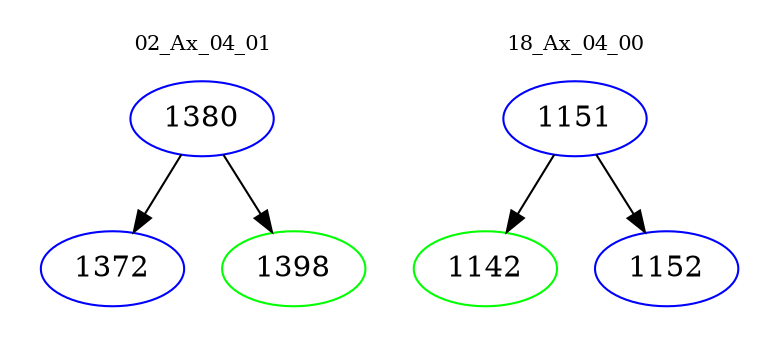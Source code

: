 digraph{
subgraph cluster_0 {
color = white
label = "02_Ax_04_01";
fontsize=10;
T0_1380 [label="1380", color="blue"]
T0_1380 -> T0_1372 [color="black"]
T0_1372 [label="1372", color="blue"]
T0_1380 -> T0_1398 [color="black"]
T0_1398 [label="1398", color="green"]
}
subgraph cluster_1 {
color = white
label = "18_Ax_04_00";
fontsize=10;
T1_1151 [label="1151", color="blue"]
T1_1151 -> T1_1142 [color="black"]
T1_1142 [label="1142", color="green"]
T1_1151 -> T1_1152 [color="black"]
T1_1152 [label="1152", color="blue"]
}
}

